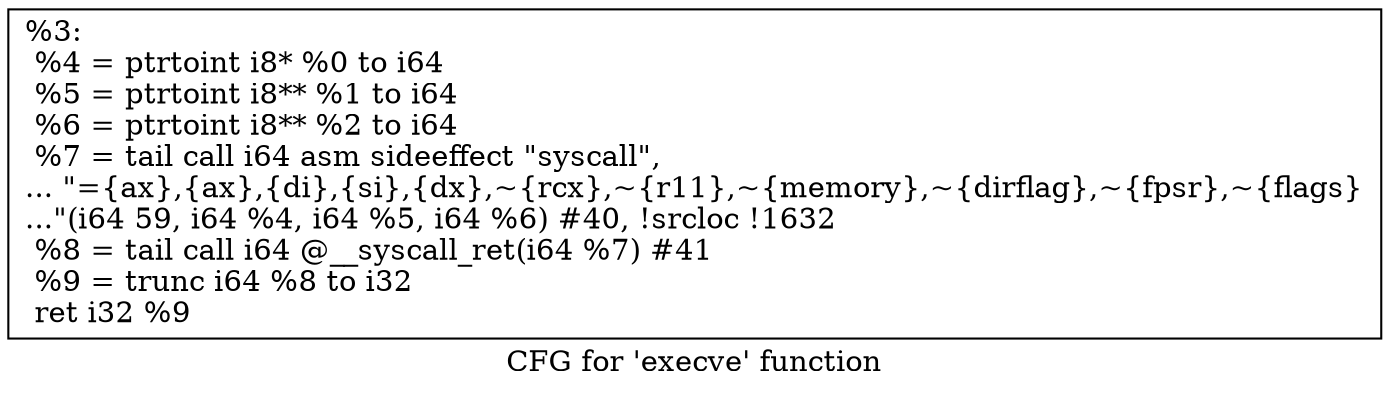 digraph "CFG for 'execve' function" {
	label="CFG for 'execve' function";

	Node0x1b8cc90 [shape=record,label="{%3:\l  %4 = ptrtoint i8* %0 to i64\l  %5 = ptrtoint i8** %1 to i64\l  %6 = ptrtoint i8** %2 to i64\l  %7 = tail call i64 asm sideeffect \"syscall\",\l... \"=\{ax\},\{ax\},\{di\},\{si\},\{dx\},~\{rcx\},~\{r11\},~\{memory\},~\{dirflag\},~\{fpsr\},~\{flags\}\l...\"(i64 59, i64 %4, i64 %5, i64 %6) #40, !srcloc !1632\l  %8 = tail call i64 @__syscall_ret(i64 %7) #41\l  %9 = trunc i64 %8 to i32\l  ret i32 %9\l}"];
}
